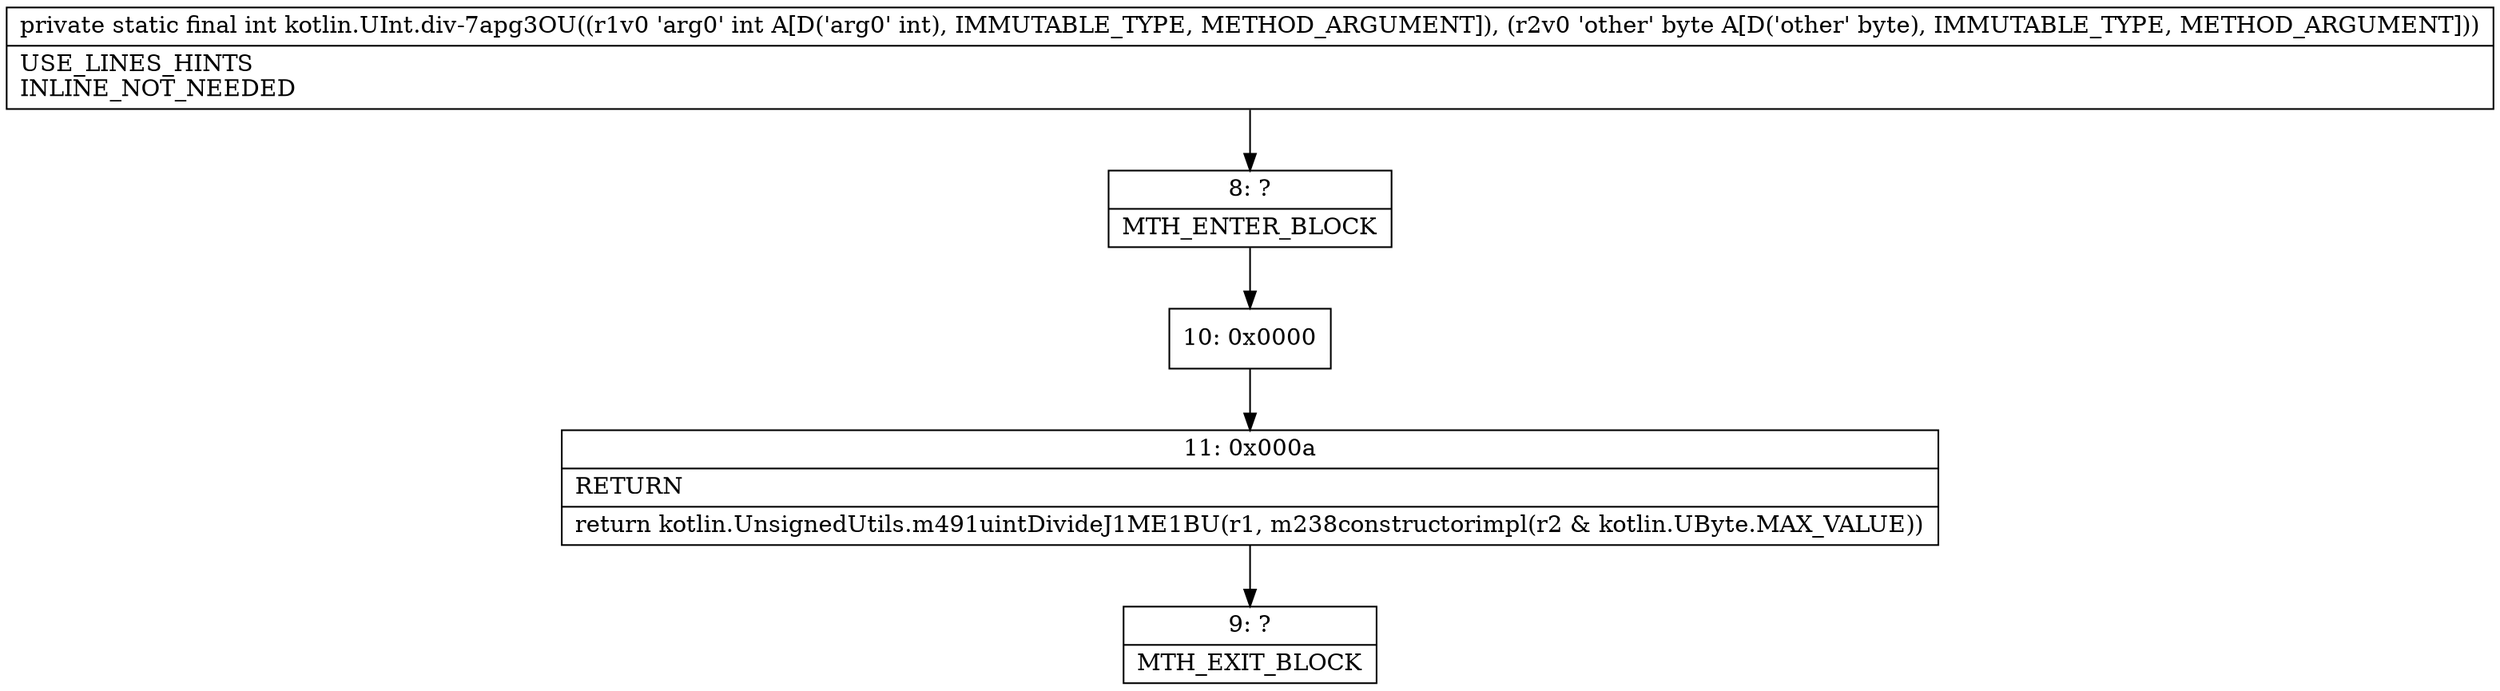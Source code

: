 digraph "CFG forkotlin.UInt.div\-7apg3OU(IB)I" {
Node_8 [shape=record,label="{8\:\ ?|MTH_ENTER_BLOCK\l}"];
Node_10 [shape=record,label="{10\:\ 0x0000}"];
Node_11 [shape=record,label="{11\:\ 0x000a|RETURN\l|return kotlin.UnsignedUtils.m491uintDivideJ1ME1BU(r1, m238constructorimpl(r2 & kotlin.UByte.MAX_VALUE))\l}"];
Node_9 [shape=record,label="{9\:\ ?|MTH_EXIT_BLOCK\l}"];
MethodNode[shape=record,label="{private static final int kotlin.UInt.div\-7apg3OU((r1v0 'arg0' int A[D('arg0' int), IMMUTABLE_TYPE, METHOD_ARGUMENT]), (r2v0 'other' byte A[D('other' byte), IMMUTABLE_TYPE, METHOD_ARGUMENT]))  | USE_LINES_HINTS\lINLINE_NOT_NEEDED\l}"];
MethodNode -> Node_8;Node_8 -> Node_10;
Node_10 -> Node_11;
Node_11 -> Node_9;
}

